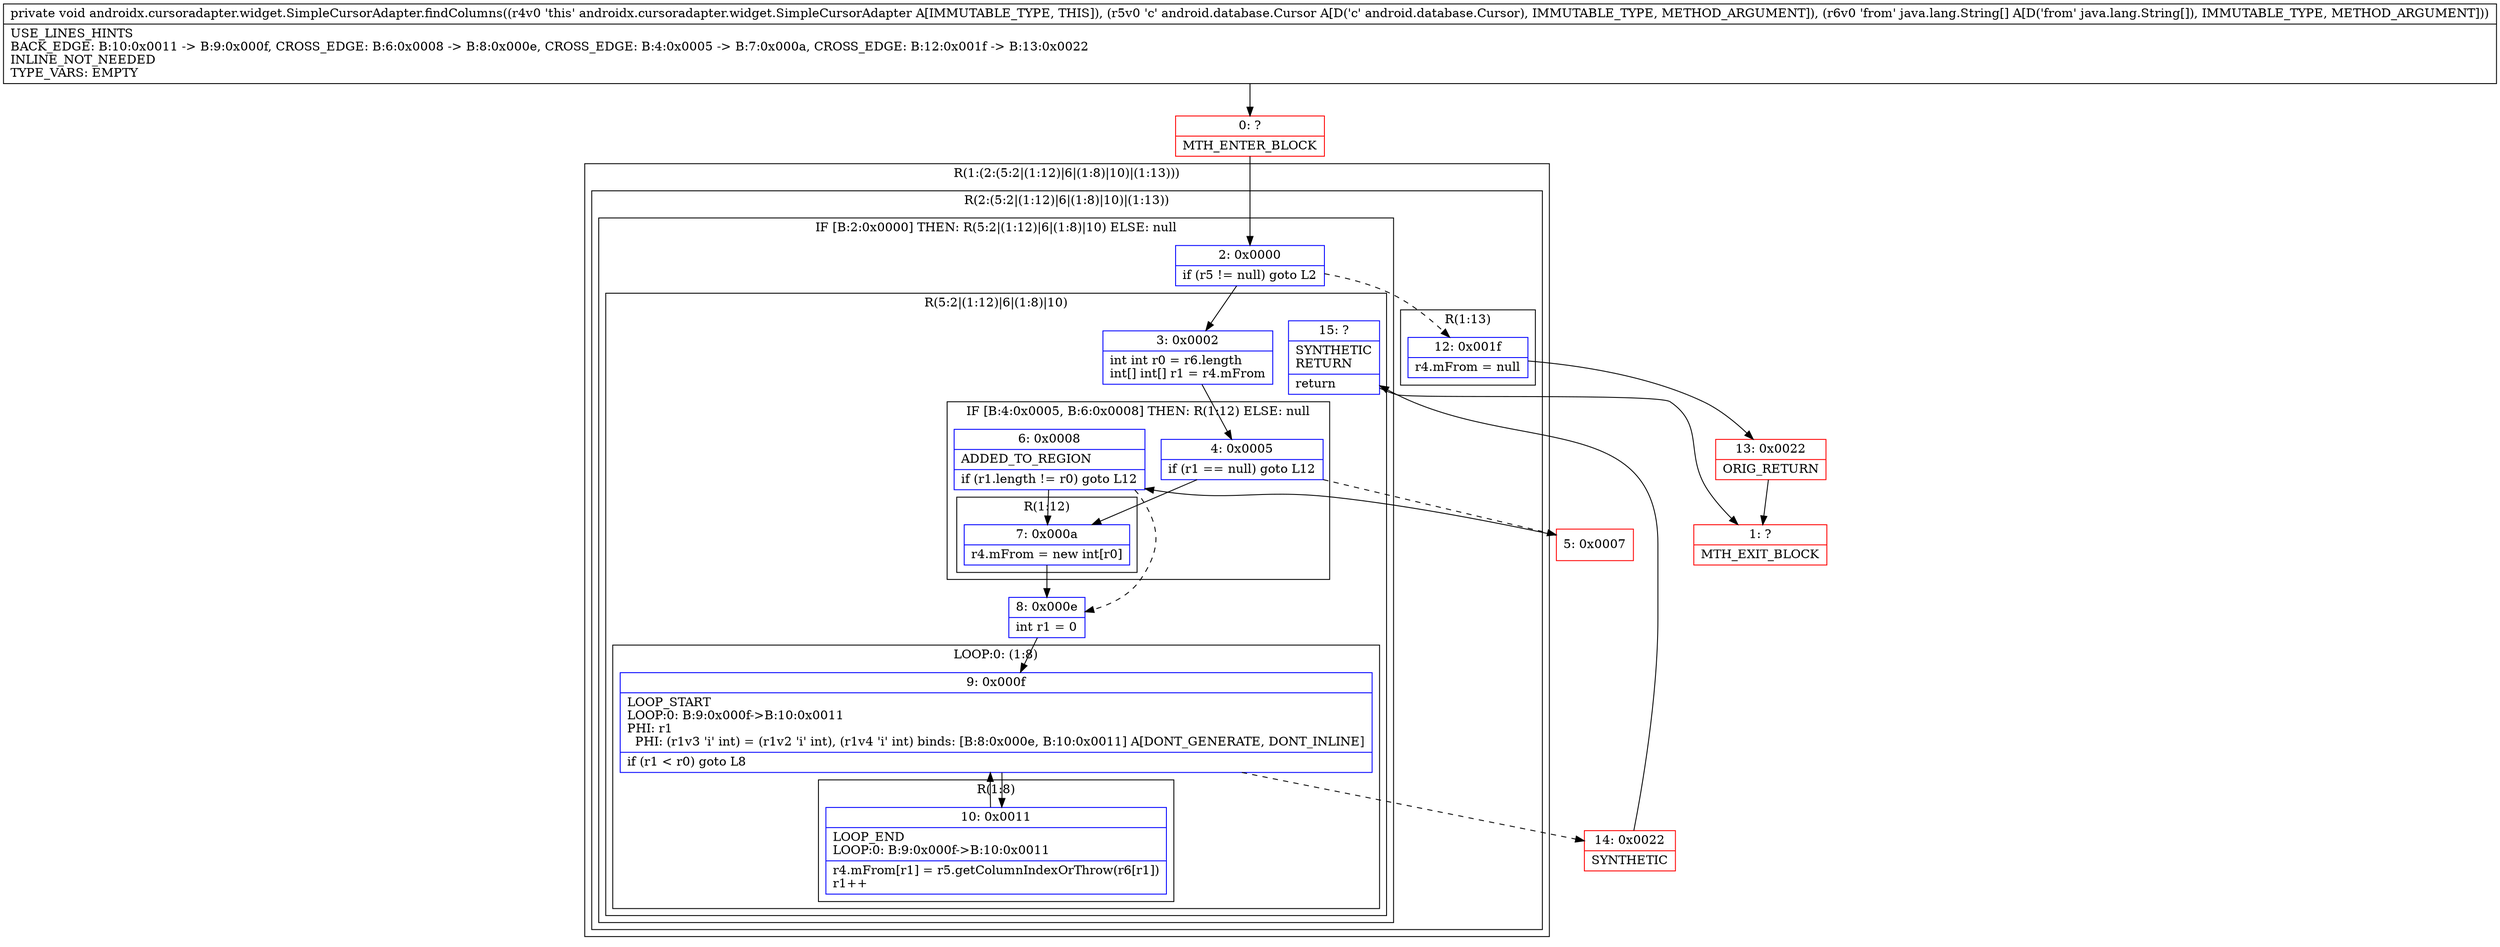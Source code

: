 digraph "CFG forandroidx.cursoradapter.widget.SimpleCursorAdapter.findColumns(Landroid\/database\/Cursor;[Ljava\/lang\/String;)V" {
subgraph cluster_Region_32811903 {
label = "R(1:(2:(5:2|(1:12)|6|(1:8)|10)|(1:13)))";
node [shape=record,color=blue];
subgraph cluster_Region_2075737680 {
label = "R(2:(5:2|(1:12)|6|(1:8)|10)|(1:13))";
node [shape=record,color=blue];
subgraph cluster_IfRegion_1516182243 {
label = "IF [B:2:0x0000] THEN: R(5:2|(1:12)|6|(1:8)|10) ELSE: null";
node [shape=record,color=blue];
Node_2 [shape=record,label="{2\:\ 0x0000|if (r5 != null) goto L2\l}"];
subgraph cluster_Region_1847176384 {
label = "R(5:2|(1:12)|6|(1:8)|10)";
node [shape=record,color=blue];
Node_3 [shape=record,label="{3\:\ 0x0002|int int r0 = r6.length\lint[] int[] r1 = r4.mFrom\l}"];
subgraph cluster_IfRegion_87774673 {
label = "IF [B:4:0x0005, B:6:0x0008] THEN: R(1:12) ELSE: null";
node [shape=record,color=blue];
Node_4 [shape=record,label="{4\:\ 0x0005|if (r1 == null) goto L12\l}"];
Node_6 [shape=record,label="{6\:\ 0x0008|ADDED_TO_REGION\l|if (r1.length != r0) goto L12\l}"];
subgraph cluster_Region_1746648955 {
label = "R(1:12)";
node [shape=record,color=blue];
Node_7 [shape=record,label="{7\:\ 0x000a|r4.mFrom = new int[r0]\l}"];
}
}
Node_8 [shape=record,label="{8\:\ 0x000e|int r1 = 0\l}"];
subgraph cluster_LoopRegion_1501587197 {
label = "LOOP:0: (1:8)";
node [shape=record,color=blue];
Node_9 [shape=record,label="{9\:\ 0x000f|LOOP_START\lLOOP:0: B:9:0x000f\-\>B:10:0x0011\lPHI: r1 \l  PHI: (r1v3 'i' int) = (r1v2 'i' int), (r1v4 'i' int) binds: [B:8:0x000e, B:10:0x0011] A[DONT_GENERATE, DONT_INLINE]\l|if (r1 \< r0) goto L8\l}"];
subgraph cluster_Region_2061287073 {
label = "R(1:8)";
node [shape=record,color=blue];
Node_10 [shape=record,label="{10\:\ 0x0011|LOOP_END\lLOOP:0: B:9:0x000f\-\>B:10:0x0011\l|r4.mFrom[r1] = r5.getColumnIndexOrThrow(r6[r1])\lr1++\l}"];
}
}
Node_15 [shape=record,label="{15\:\ ?|SYNTHETIC\lRETURN\l|return\l}"];
}
}
subgraph cluster_Region_1739843959 {
label = "R(1:13)";
node [shape=record,color=blue];
Node_12 [shape=record,label="{12\:\ 0x001f|r4.mFrom = null\l}"];
}
}
}
Node_0 [shape=record,color=red,label="{0\:\ ?|MTH_ENTER_BLOCK\l}"];
Node_5 [shape=record,color=red,label="{5\:\ 0x0007}"];
Node_14 [shape=record,color=red,label="{14\:\ 0x0022|SYNTHETIC\l}"];
Node_1 [shape=record,color=red,label="{1\:\ ?|MTH_EXIT_BLOCK\l}"];
Node_13 [shape=record,color=red,label="{13\:\ 0x0022|ORIG_RETURN\l}"];
MethodNode[shape=record,label="{private void androidx.cursoradapter.widget.SimpleCursorAdapter.findColumns((r4v0 'this' androidx.cursoradapter.widget.SimpleCursorAdapter A[IMMUTABLE_TYPE, THIS]), (r5v0 'c' android.database.Cursor A[D('c' android.database.Cursor), IMMUTABLE_TYPE, METHOD_ARGUMENT]), (r6v0 'from' java.lang.String[] A[D('from' java.lang.String[]), IMMUTABLE_TYPE, METHOD_ARGUMENT]))  | USE_LINES_HINTS\lBACK_EDGE: B:10:0x0011 \-\> B:9:0x000f, CROSS_EDGE: B:6:0x0008 \-\> B:8:0x000e, CROSS_EDGE: B:4:0x0005 \-\> B:7:0x000a, CROSS_EDGE: B:12:0x001f \-\> B:13:0x0022\lINLINE_NOT_NEEDED\lTYPE_VARS: EMPTY\l}"];
MethodNode -> Node_0;Node_2 -> Node_3;
Node_2 -> Node_12[style=dashed];
Node_3 -> Node_4;
Node_4 -> Node_5[style=dashed];
Node_4 -> Node_7;
Node_6 -> Node_7;
Node_6 -> Node_8[style=dashed];
Node_7 -> Node_8;
Node_8 -> Node_9;
Node_9 -> Node_10;
Node_9 -> Node_14[style=dashed];
Node_10 -> Node_9;
Node_15 -> Node_1;
Node_12 -> Node_13;
Node_0 -> Node_2;
Node_5 -> Node_6;
Node_14 -> Node_15;
Node_13 -> Node_1;
}


